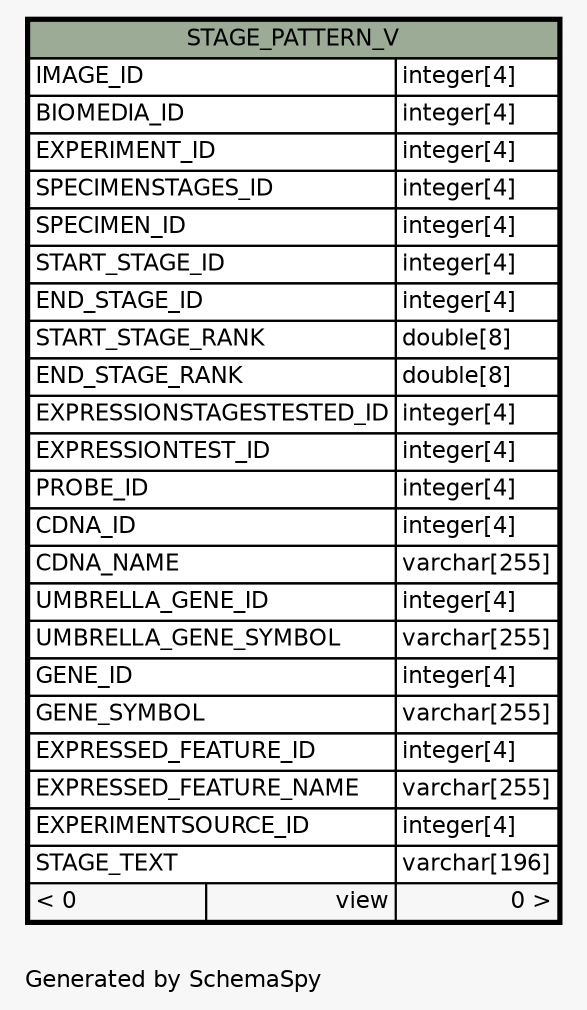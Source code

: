 // dot 2.38.0 on Windows 10 10.0
// SchemaSpy rev Unknown
digraph "oneDegreeRelationshipsDiagram" {
  graph [
    rankdir="RL"
    bgcolor="#f7f7f7"
    label="\nGenerated by SchemaSpy"
    labeljust="l"
    nodesep="0.18"
    ranksep="0.46"
    fontname="Helvetica"
    fontsize="11"
  ];
  node [
    fontname="Helvetica"
    fontsize="11"
    shape="plaintext"
  ];
  edge [
    arrowsize="0.8"
  ];
  "STAGE_PATTERN_V" [
    label=<
    <TABLE BORDER="2" CELLBORDER="1" CELLSPACING="0" BGCOLOR="#ffffff">
      <TR><TD COLSPAN="3" BGCOLOR="#9bab96" ALIGN="CENTER">STAGE_PATTERN_V</TD></TR>
      <TR><TD PORT="IMAGE_ID" COLSPAN="2" ALIGN="LEFT">IMAGE_ID</TD><TD PORT="IMAGE_ID.type" ALIGN="LEFT">integer[4]</TD></TR>
      <TR><TD PORT="BIOMEDIA_ID" COLSPAN="2" ALIGN="LEFT">BIOMEDIA_ID</TD><TD PORT="BIOMEDIA_ID.type" ALIGN="LEFT">integer[4]</TD></TR>
      <TR><TD PORT="EXPERIMENT_ID" COLSPAN="2" ALIGN="LEFT">EXPERIMENT_ID</TD><TD PORT="EXPERIMENT_ID.type" ALIGN="LEFT">integer[4]</TD></TR>
      <TR><TD PORT="SPECIMENSTAGES_ID" COLSPAN="2" ALIGN="LEFT">SPECIMENSTAGES_ID</TD><TD PORT="SPECIMENSTAGES_ID.type" ALIGN="LEFT">integer[4]</TD></TR>
      <TR><TD PORT="SPECIMEN_ID" COLSPAN="2" ALIGN="LEFT">SPECIMEN_ID</TD><TD PORT="SPECIMEN_ID.type" ALIGN="LEFT">integer[4]</TD></TR>
      <TR><TD PORT="START_STAGE_ID" COLSPAN="2" ALIGN="LEFT">START_STAGE_ID</TD><TD PORT="START_STAGE_ID.type" ALIGN="LEFT">integer[4]</TD></TR>
      <TR><TD PORT="END_STAGE_ID" COLSPAN="2" ALIGN="LEFT">END_STAGE_ID</TD><TD PORT="END_STAGE_ID.type" ALIGN="LEFT">integer[4]</TD></TR>
      <TR><TD PORT="START_STAGE_RANK" COLSPAN="2" ALIGN="LEFT">START_STAGE_RANK</TD><TD PORT="START_STAGE_RANK.type" ALIGN="LEFT">double[8]</TD></TR>
      <TR><TD PORT="END_STAGE_RANK" COLSPAN="2" ALIGN="LEFT">END_STAGE_RANK</TD><TD PORT="END_STAGE_RANK.type" ALIGN="LEFT">double[8]</TD></TR>
      <TR><TD PORT="EXPRESSIONSTAGESTESTED_ID" COLSPAN="2" ALIGN="LEFT">EXPRESSIONSTAGESTESTED_ID</TD><TD PORT="EXPRESSIONSTAGESTESTED_ID.type" ALIGN="LEFT">integer[4]</TD></TR>
      <TR><TD PORT="EXPRESSIONTEST_ID" COLSPAN="2" ALIGN="LEFT">EXPRESSIONTEST_ID</TD><TD PORT="EXPRESSIONTEST_ID.type" ALIGN="LEFT">integer[4]</TD></TR>
      <TR><TD PORT="PROBE_ID" COLSPAN="2" ALIGN="LEFT">PROBE_ID</TD><TD PORT="PROBE_ID.type" ALIGN="LEFT">integer[4]</TD></TR>
      <TR><TD PORT="CDNA_ID" COLSPAN="2" ALIGN="LEFT">CDNA_ID</TD><TD PORT="CDNA_ID.type" ALIGN="LEFT">integer[4]</TD></TR>
      <TR><TD PORT="CDNA_NAME" COLSPAN="2" ALIGN="LEFT">CDNA_NAME</TD><TD PORT="CDNA_NAME.type" ALIGN="LEFT">varchar[255]</TD></TR>
      <TR><TD PORT="UMBRELLA_GENE_ID" COLSPAN="2" ALIGN="LEFT">UMBRELLA_GENE_ID</TD><TD PORT="UMBRELLA_GENE_ID.type" ALIGN="LEFT">integer[4]</TD></TR>
      <TR><TD PORT="UMBRELLA_GENE_SYMBOL" COLSPAN="2" ALIGN="LEFT">UMBRELLA_GENE_SYMBOL</TD><TD PORT="UMBRELLA_GENE_SYMBOL.type" ALIGN="LEFT">varchar[255]</TD></TR>
      <TR><TD PORT="GENE_ID" COLSPAN="2" ALIGN="LEFT">GENE_ID</TD><TD PORT="GENE_ID.type" ALIGN="LEFT">integer[4]</TD></TR>
      <TR><TD PORT="GENE_SYMBOL" COLSPAN="2" ALIGN="LEFT">GENE_SYMBOL</TD><TD PORT="GENE_SYMBOL.type" ALIGN="LEFT">varchar[255]</TD></TR>
      <TR><TD PORT="EXPRESSED_FEATURE_ID" COLSPAN="2" ALIGN="LEFT">EXPRESSED_FEATURE_ID</TD><TD PORT="EXPRESSED_FEATURE_ID.type" ALIGN="LEFT">integer[4]</TD></TR>
      <TR><TD PORT="EXPRESSED_FEATURE_NAME" COLSPAN="2" ALIGN="LEFT">EXPRESSED_FEATURE_NAME</TD><TD PORT="EXPRESSED_FEATURE_NAME.type" ALIGN="LEFT">varchar[255]</TD></TR>
      <TR><TD PORT="EXPERIMENTSOURCE_ID" COLSPAN="2" ALIGN="LEFT">EXPERIMENTSOURCE_ID</TD><TD PORT="EXPERIMENTSOURCE_ID.type" ALIGN="LEFT">integer[4]</TD></TR>
      <TR><TD PORT="STAGE_TEXT" COLSPAN="2" ALIGN="LEFT">STAGE_TEXT</TD><TD PORT="STAGE_TEXT.type" ALIGN="LEFT">varchar[196]</TD></TR>
      <TR><TD ALIGN="LEFT" BGCOLOR="#f7f7f7">&lt; 0</TD><TD ALIGN="RIGHT" BGCOLOR="#f7f7f7">view</TD><TD ALIGN="RIGHT" BGCOLOR="#f7f7f7">0 &gt;</TD></TR>
    </TABLE>>
    URL="STAGE_PATTERN_V.html"
    tooltip="STAGE_PATTERN_V"
  ];
}
